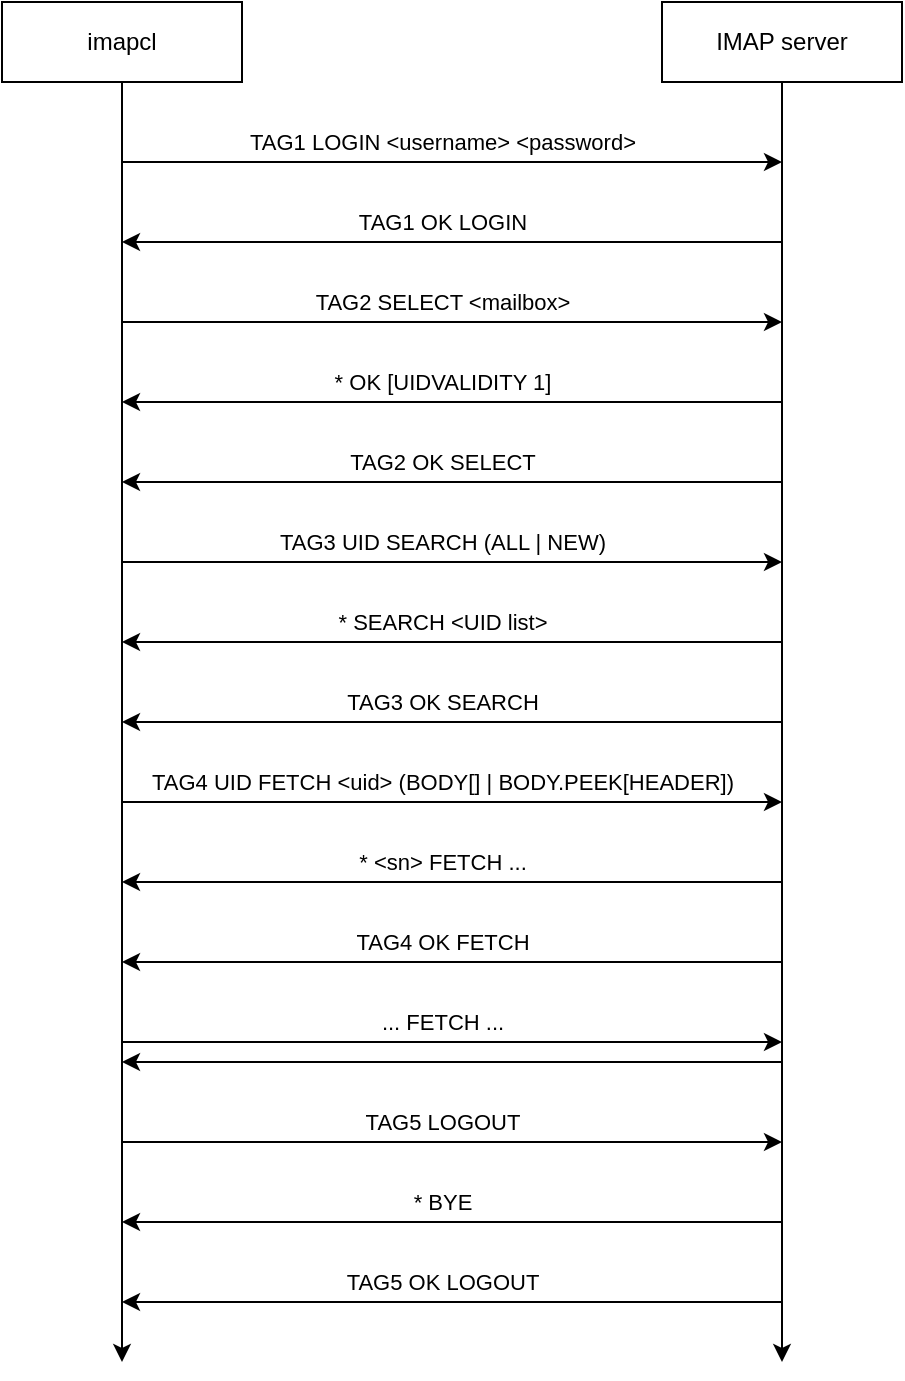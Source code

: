 <mxfile version="24.8.4">
  <diagram name="Page-1" id="YQG1y8SiCxY3IQWJJ5DH">
    <mxGraphModel dx="1734" dy="853" grid="1" gridSize="10" guides="1" tooltips="1" connect="1" arrows="1" fold="1" page="0" pageScale="1" pageWidth="850" pageHeight="1100" math="0" shadow="0">
      <root>
        <mxCell id="0" />
        <mxCell id="1" parent="0" />
        <mxCell id="EIVdnWBlyBFQRusdeM6f-2" value="IMAP server" style="rounded=0;whiteSpace=wrap;html=1;" vertex="1" parent="1">
          <mxGeometry x="410" y="260" width="120" height="40" as="geometry" />
        </mxCell>
        <mxCell id="EIVdnWBlyBFQRusdeM6f-3" value="" style="endArrow=classic;html=1;rounded=0;exitX=0.5;exitY=1;exitDx=0;exitDy=0;" edge="1" parent="1" source="EIVdnWBlyBFQRusdeM6f-2">
          <mxGeometry width="50" height="50" relative="1" as="geometry">
            <mxPoint x="400" y="550" as="sourcePoint" />
            <mxPoint x="470" y="940" as="targetPoint" />
          </mxGeometry>
        </mxCell>
        <mxCell id="EIVdnWBlyBFQRusdeM6f-4" value="imapcl" style="rounded=0;whiteSpace=wrap;html=1;" vertex="1" parent="1">
          <mxGeometry x="80" y="260" width="120" height="40" as="geometry" />
        </mxCell>
        <mxCell id="EIVdnWBlyBFQRusdeM6f-5" value="" style="endArrow=classic;html=1;rounded=0;exitX=0.5;exitY=1;exitDx=0;exitDy=0;" edge="1" parent="1" source="EIVdnWBlyBFQRusdeM6f-4">
          <mxGeometry width="50" height="50" relative="1" as="geometry">
            <mxPoint x="70" y="550" as="sourcePoint" />
            <mxPoint x="140" y="940" as="targetPoint" />
          </mxGeometry>
        </mxCell>
        <mxCell id="EIVdnWBlyBFQRusdeM6f-6" value="" style="endArrow=classic;html=1;rounded=0;" edge="1" parent="1">
          <mxGeometry width="50" height="50" relative="1" as="geometry">
            <mxPoint x="140" y="340" as="sourcePoint" />
            <mxPoint x="470" y="340" as="targetPoint" />
          </mxGeometry>
        </mxCell>
        <mxCell id="EIVdnWBlyBFQRusdeM6f-8" value="TAG1 LOGIN &amp;lt;username&amp;gt; &amp;lt;password&amp;gt;" style="edgeLabel;html=1;align=center;verticalAlign=middle;resizable=0;points=[];" vertex="1" connectable="0" parent="EIVdnWBlyBFQRusdeM6f-6">
          <mxGeometry x="-0.091" y="1" relative="1" as="geometry">
            <mxPoint x="10" y="-9" as="offset" />
          </mxGeometry>
        </mxCell>
        <mxCell id="EIVdnWBlyBFQRusdeM6f-7" value="" style="endArrow=classic;html=1;rounded=0;" edge="1" parent="1">
          <mxGeometry width="50" height="50" relative="1" as="geometry">
            <mxPoint x="470" y="380" as="sourcePoint" />
            <mxPoint x="140" y="380" as="targetPoint" />
          </mxGeometry>
        </mxCell>
        <mxCell id="EIVdnWBlyBFQRusdeM6f-9" value="TAG1 OK LOGIN" style="edgeLabel;html=1;align=center;verticalAlign=middle;resizable=0;points=[];" vertex="1" connectable="0" parent="EIVdnWBlyBFQRusdeM6f-7">
          <mxGeometry x="0.054" y="2" relative="1" as="geometry">
            <mxPoint x="4" y="-12" as="offset" />
          </mxGeometry>
        </mxCell>
        <mxCell id="EIVdnWBlyBFQRusdeM6f-10" value="" style="endArrow=classic;html=1;rounded=0;" edge="1" parent="1">
          <mxGeometry width="50" height="50" relative="1" as="geometry">
            <mxPoint x="140" y="420" as="sourcePoint" />
            <mxPoint x="470" y="420" as="targetPoint" />
          </mxGeometry>
        </mxCell>
        <mxCell id="EIVdnWBlyBFQRusdeM6f-11" value="TAG2 SELECT &amp;lt;mailbox&amp;gt;" style="edgeLabel;html=1;align=center;verticalAlign=middle;resizable=0;points=[];" vertex="1" connectable="0" parent="EIVdnWBlyBFQRusdeM6f-10">
          <mxGeometry x="-0.091" y="1" relative="1" as="geometry">
            <mxPoint x="10" y="-9" as="offset" />
          </mxGeometry>
        </mxCell>
        <mxCell id="EIVdnWBlyBFQRusdeM6f-12" value="" style="endArrow=classic;html=1;rounded=0;" edge="1" parent="1">
          <mxGeometry width="50" height="50" relative="1" as="geometry">
            <mxPoint x="470" y="500" as="sourcePoint" />
            <mxPoint x="140" y="500" as="targetPoint" />
          </mxGeometry>
        </mxCell>
        <mxCell id="EIVdnWBlyBFQRusdeM6f-13" value="TAG2 OK SELECT" style="edgeLabel;html=1;align=center;verticalAlign=middle;resizable=0;points=[];" vertex="1" connectable="0" parent="EIVdnWBlyBFQRusdeM6f-12">
          <mxGeometry x="0.054" y="2" relative="1" as="geometry">
            <mxPoint x="4" y="-12" as="offset" />
          </mxGeometry>
        </mxCell>
        <mxCell id="EIVdnWBlyBFQRusdeM6f-14" value="" style="endArrow=classic;html=1;rounded=0;" edge="1" parent="1">
          <mxGeometry width="50" height="50" relative="1" as="geometry">
            <mxPoint x="140" y="540" as="sourcePoint" />
            <mxPoint x="470" y="540" as="targetPoint" />
          </mxGeometry>
        </mxCell>
        <mxCell id="EIVdnWBlyBFQRusdeM6f-15" value="TAG3 UID SEARCH (ALL | NEW)" style="edgeLabel;html=1;align=center;verticalAlign=middle;resizable=0;points=[];" vertex="1" connectable="0" parent="EIVdnWBlyBFQRusdeM6f-14">
          <mxGeometry x="-0.091" y="1" relative="1" as="geometry">
            <mxPoint x="10" y="-9" as="offset" />
          </mxGeometry>
        </mxCell>
        <mxCell id="EIVdnWBlyBFQRusdeM6f-16" value="" style="endArrow=classic;html=1;rounded=0;" edge="1" parent="1">
          <mxGeometry width="50" height="50" relative="1" as="geometry">
            <mxPoint x="470" y="620" as="sourcePoint" />
            <mxPoint x="140" y="620" as="targetPoint" />
          </mxGeometry>
        </mxCell>
        <mxCell id="EIVdnWBlyBFQRusdeM6f-17" value="TAG3 OK SEARCH" style="edgeLabel;html=1;align=center;verticalAlign=middle;resizable=0;points=[];" vertex="1" connectable="0" parent="EIVdnWBlyBFQRusdeM6f-16">
          <mxGeometry x="0.054" y="2" relative="1" as="geometry">
            <mxPoint x="4" y="-12" as="offset" />
          </mxGeometry>
        </mxCell>
        <mxCell id="EIVdnWBlyBFQRusdeM6f-18" value="" style="endArrow=classic;html=1;rounded=0;" edge="1" parent="1">
          <mxGeometry width="50" height="50" relative="1" as="geometry">
            <mxPoint x="140" y="660" as="sourcePoint" />
            <mxPoint x="470" y="660" as="targetPoint" />
          </mxGeometry>
        </mxCell>
        <mxCell id="EIVdnWBlyBFQRusdeM6f-19" value="TAG4 UID FETCH &amp;lt;uid&amp;gt; (BODY[] | BODY.PEEK[HEADER])" style="edgeLabel;html=1;align=center;verticalAlign=middle;resizable=0;points=[];" vertex="1" connectable="0" parent="EIVdnWBlyBFQRusdeM6f-18">
          <mxGeometry x="-0.091" y="1" relative="1" as="geometry">
            <mxPoint x="10" y="-9" as="offset" />
          </mxGeometry>
        </mxCell>
        <mxCell id="EIVdnWBlyBFQRusdeM6f-20" value="" style="endArrow=classic;html=1;rounded=0;" edge="1" parent="1">
          <mxGeometry width="50" height="50" relative="1" as="geometry">
            <mxPoint x="470" y="700" as="sourcePoint" />
            <mxPoint x="140" y="700" as="targetPoint" />
          </mxGeometry>
        </mxCell>
        <mxCell id="EIVdnWBlyBFQRusdeM6f-21" value="* &amp;lt;sn&amp;gt; FETCH ..." style="edgeLabel;html=1;align=center;verticalAlign=middle;resizable=0;points=[];" vertex="1" connectable="0" parent="EIVdnWBlyBFQRusdeM6f-20">
          <mxGeometry x="0.054" y="2" relative="1" as="geometry">
            <mxPoint x="4" y="-12" as="offset" />
          </mxGeometry>
        </mxCell>
        <mxCell id="EIVdnWBlyBFQRusdeM6f-22" value="" style="endArrow=classic;html=1;rounded=0;" edge="1" parent="1">
          <mxGeometry width="50" height="50" relative="1" as="geometry">
            <mxPoint x="470" y="460" as="sourcePoint" />
            <mxPoint x="140" y="460" as="targetPoint" />
          </mxGeometry>
        </mxCell>
        <mxCell id="EIVdnWBlyBFQRusdeM6f-23" value="* OK [UIDVALIDITY 1]" style="edgeLabel;html=1;align=center;verticalAlign=middle;resizable=0;points=[];" vertex="1" connectable="0" parent="EIVdnWBlyBFQRusdeM6f-22">
          <mxGeometry x="0.054" y="2" relative="1" as="geometry">
            <mxPoint x="4" y="-12" as="offset" />
          </mxGeometry>
        </mxCell>
        <mxCell id="EIVdnWBlyBFQRusdeM6f-24" value="" style="endArrow=classic;html=1;rounded=0;" edge="1" parent="1">
          <mxGeometry width="50" height="50" relative="1" as="geometry">
            <mxPoint x="470" y="580" as="sourcePoint" />
            <mxPoint x="140" y="580" as="targetPoint" />
          </mxGeometry>
        </mxCell>
        <mxCell id="EIVdnWBlyBFQRusdeM6f-25" value="* SEARCH &amp;lt;UID list&amp;gt;" style="edgeLabel;html=1;align=center;verticalAlign=middle;resizable=0;points=[];" vertex="1" connectable="0" parent="EIVdnWBlyBFQRusdeM6f-24">
          <mxGeometry x="0.054" y="2" relative="1" as="geometry">
            <mxPoint x="4" y="-12" as="offset" />
          </mxGeometry>
        </mxCell>
        <mxCell id="EIVdnWBlyBFQRusdeM6f-26" value="" style="endArrow=classic;html=1;rounded=0;" edge="1" parent="1">
          <mxGeometry width="50" height="50" relative="1" as="geometry">
            <mxPoint x="140" y="780" as="sourcePoint" />
            <mxPoint x="470" y="780" as="targetPoint" />
          </mxGeometry>
        </mxCell>
        <mxCell id="EIVdnWBlyBFQRusdeM6f-27" value="... FETCH ..." style="edgeLabel;html=1;align=center;verticalAlign=middle;resizable=0;points=[];" vertex="1" connectable="0" parent="EIVdnWBlyBFQRusdeM6f-26">
          <mxGeometry x="-0.091" y="1" relative="1" as="geometry">
            <mxPoint x="10" y="-9" as="offset" />
          </mxGeometry>
        </mxCell>
        <mxCell id="EIVdnWBlyBFQRusdeM6f-28" value="" style="endArrow=classic;html=1;rounded=0;" edge="1" parent="1">
          <mxGeometry width="50" height="50" relative="1" as="geometry">
            <mxPoint x="470" y="790" as="sourcePoint" />
            <mxPoint x="140" y="790" as="targetPoint" />
          </mxGeometry>
        </mxCell>
        <mxCell id="EIVdnWBlyBFQRusdeM6f-30" value="" style="endArrow=classic;html=1;rounded=0;" edge="1" parent="1">
          <mxGeometry width="50" height="50" relative="1" as="geometry">
            <mxPoint x="140" y="830" as="sourcePoint" />
            <mxPoint x="470" y="830" as="targetPoint" />
          </mxGeometry>
        </mxCell>
        <mxCell id="EIVdnWBlyBFQRusdeM6f-31" value="TAG5 LOGOUT" style="edgeLabel;html=1;align=center;verticalAlign=middle;resizable=0;points=[];" vertex="1" connectable="0" parent="EIVdnWBlyBFQRusdeM6f-30">
          <mxGeometry x="-0.091" y="1" relative="1" as="geometry">
            <mxPoint x="10" y="-9" as="offset" />
          </mxGeometry>
        </mxCell>
        <mxCell id="EIVdnWBlyBFQRusdeM6f-32" value="" style="endArrow=classic;html=1;rounded=0;" edge="1" parent="1">
          <mxGeometry width="50" height="50" relative="1" as="geometry">
            <mxPoint x="470" y="870" as="sourcePoint" />
            <mxPoint x="140" y="870" as="targetPoint" />
          </mxGeometry>
        </mxCell>
        <mxCell id="EIVdnWBlyBFQRusdeM6f-33" value="* BYE " style="edgeLabel;html=1;align=center;verticalAlign=middle;resizable=0;points=[];" vertex="1" connectable="0" parent="EIVdnWBlyBFQRusdeM6f-32">
          <mxGeometry x="0.054" y="2" relative="1" as="geometry">
            <mxPoint x="4" y="-12" as="offset" />
          </mxGeometry>
        </mxCell>
        <mxCell id="EIVdnWBlyBFQRusdeM6f-34" value="" style="endArrow=classic;html=1;rounded=0;" edge="1" parent="1">
          <mxGeometry width="50" height="50" relative="1" as="geometry">
            <mxPoint x="470" y="740" as="sourcePoint" />
            <mxPoint x="140" y="740" as="targetPoint" />
          </mxGeometry>
        </mxCell>
        <mxCell id="EIVdnWBlyBFQRusdeM6f-35" value="TAG4 OK FETCH" style="edgeLabel;html=1;align=center;verticalAlign=middle;resizable=0;points=[];" vertex="1" connectable="0" parent="EIVdnWBlyBFQRusdeM6f-34">
          <mxGeometry x="0.054" y="2" relative="1" as="geometry">
            <mxPoint x="4" y="-12" as="offset" />
          </mxGeometry>
        </mxCell>
        <mxCell id="EIVdnWBlyBFQRusdeM6f-36" value="" style="endArrow=classic;html=1;rounded=0;fontStyle=1" edge="1" parent="1">
          <mxGeometry width="50" height="50" relative="1" as="geometry">
            <mxPoint x="470" y="910" as="sourcePoint" />
            <mxPoint x="140" y="910" as="targetPoint" />
          </mxGeometry>
        </mxCell>
        <mxCell id="EIVdnWBlyBFQRusdeM6f-37" value="TAG5 OK LOGOUT" style="edgeLabel;html=1;align=center;verticalAlign=middle;resizable=0;points=[];" vertex="1" connectable="0" parent="EIVdnWBlyBFQRusdeM6f-36">
          <mxGeometry x="0.054" y="2" relative="1" as="geometry">
            <mxPoint x="4" y="-12" as="offset" />
          </mxGeometry>
        </mxCell>
      </root>
    </mxGraphModel>
  </diagram>
</mxfile>
